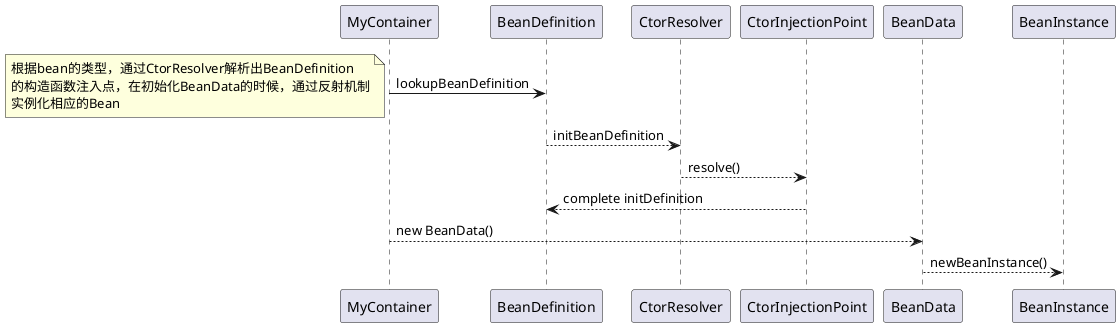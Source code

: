 @startuml
MyContainer -> BeanDefinition: lookupBeanDefinition
note left
    根据bean的类型，通过CtorResolver解析出BeanDefinition
    的构造函数注入点，在初始化BeanData的时候，通过反射机制
    实例化相应的Bean
end note
BeanDefinition --> CtorResolver: initBeanDefinition
CtorResolver --> CtorInjectionPoint:resolve()

CtorInjectionPoint --> BeanDefinition:complete initDefinition
MyContainer --> BeanData:new BeanData()

BeanData --> BeanInstance: newBeanInstance()

@enduml
